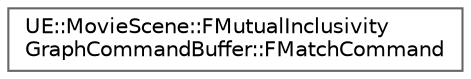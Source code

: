 digraph "Graphical Class Hierarchy"
{
 // INTERACTIVE_SVG=YES
 // LATEX_PDF_SIZE
  bgcolor="transparent";
  edge [fontname=Helvetica,fontsize=10,labelfontname=Helvetica,labelfontsize=10];
  node [fontname=Helvetica,fontsize=10,shape=box,height=0.2,width=0.4];
  rankdir="LR";
  Node0 [id="Node000000",label="UE::MovieScene::FMutualInclusivity\lGraphCommandBuffer::FMatchCommand",height=0.2,width=0.4,color="grey40", fillcolor="white", style="filled",URL="$d9/dd1/structUE_1_1MovieScene_1_1FMutualInclusivityGraphCommandBuffer_1_1FMatchCommand.html",tooltip=" "];
}
